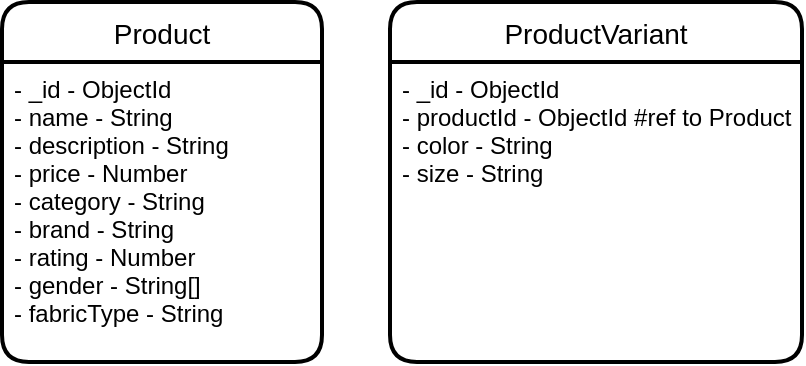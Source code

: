 <mxfile>
    <diagram id="pscnl707mMJPjPyVH2jF" name="Page-1">
        <mxGraphModel dx="729" dy="739" grid="1" gridSize="10" guides="1" tooltips="1" connect="1" arrows="1" fold="1" page="1" pageScale="1" pageWidth="827" pageHeight="1169" math="0" shadow="0">
            <root>
                <mxCell id="0"/>
                <mxCell id="1" parent="0"/>
                <mxCell id="4" value="Product" style="swimlane;childLayout=stackLayout;horizontal=1;startSize=30;horizontalStack=0;rounded=1;fontSize=14;fontStyle=0;strokeWidth=2;resizeParent=0;resizeLast=1;shadow=0;dashed=0;align=center;" vertex="1" parent="1">
                    <mxGeometry x="140" y="110" width="160" height="180" as="geometry"/>
                </mxCell>
                <mxCell id="5" value="- _id - ObjectId&#10;- name - String&#10;- description - String&#10;- price - Number&#10;- category - String&#10;- brand - String&#10;- rating - Number&#10;- gender - String[]&#10;- fabricType - String" style="align=left;strokeColor=none;fillColor=none;spacingLeft=4;fontSize=12;verticalAlign=top;resizable=0;rotatable=0;part=1;" vertex="1" parent="4">
                    <mxGeometry y="30" width="160" height="150" as="geometry"/>
                </mxCell>
                <mxCell id="8" value="ProductVariant" style="swimlane;childLayout=stackLayout;horizontal=1;startSize=30;horizontalStack=0;rounded=1;fontSize=14;fontStyle=0;strokeWidth=2;resizeParent=0;resizeLast=1;shadow=0;dashed=0;align=center;" vertex="1" parent="1">
                    <mxGeometry x="334" y="110" width="206" height="180" as="geometry"/>
                </mxCell>
                <mxCell id="9" value="- _id - ObjectId&#10;- productId - ObjectId #ref to Product&#10;- color - String&#10;- size - String" style="align=left;strokeColor=none;fillColor=none;spacingLeft=4;fontSize=12;verticalAlign=top;resizable=0;rotatable=0;part=1;" vertex="1" parent="8">
                    <mxGeometry y="30" width="206" height="150" as="geometry"/>
                </mxCell>
            </root>
        </mxGraphModel>
    </diagram>
</mxfile>